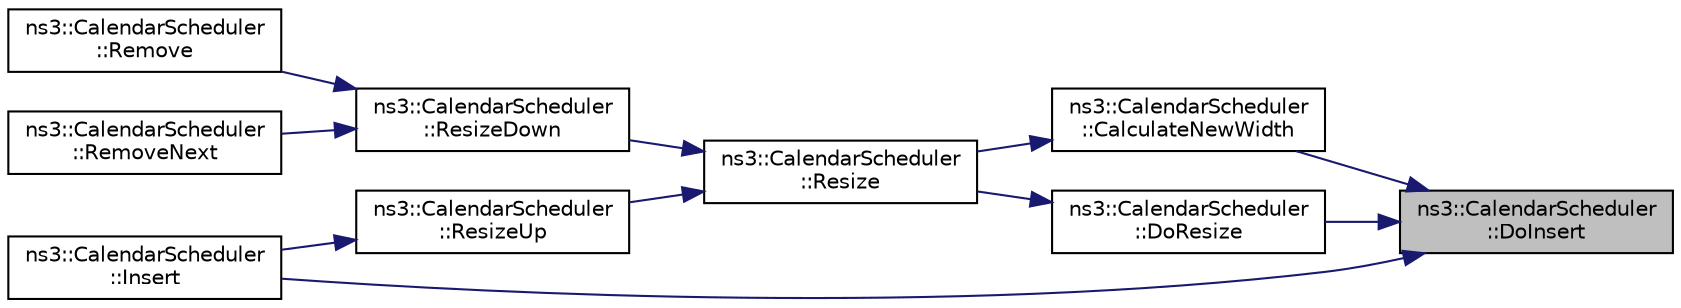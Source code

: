 digraph "ns3::CalendarScheduler::DoInsert"
{
 // LATEX_PDF_SIZE
  edge [fontname="Helvetica",fontsize="10",labelfontname="Helvetica",labelfontsize="10"];
  node [fontname="Helvetica",fontsize="10",shape=record];
  rankdir="RL";
  Node1 [label="ns3::CalendarScheduler\l::DoInsert",height=0.2,width=0.4,color="black", fillcolor="grey75", style="filled", fontcolor="black",tooltip="Insert a new event in to the correct bucket."];
  Node1 -> Node2 [dir="back",color="midnightblue",fontsize="10",style="solid",fontname="Helvetica"];
  Node2 [label="ns3::CalendarScheduler\l::CalculateNewWidth",height=0.2,width=0.4,color="black", fillcolor="white", style="filled",URL="$classns3_1_1_calendar_scheduler.html#a259100bf1a7128f6bfd27edfc2acd089",tooltip="Compute the new bucket size, based on up to the first 25 entries."];
  Node2 -> Node3 [dir="back",color="midnightblue",fontsize="10",style="solid",fontname="Helvetica"];
  Node3 [label="ns3::CalendarScheduler\l::Resize",height=0.2,width=0.4,color="black", fillcolor="white", style="filled",URL="$classns3_1_1_calendar_scheduler.html#ab626f95ab5482e5e6e2a9d5f74363d6c",tooltip="Resize to a new number of buckets, with automatically computed width."];
  Node3 -> Node4 [dir="back",color="midnightblue",fontsize="10",style="solid",fontname="Helvetica"];
  Node4 [label="ns3::CalendarScheduler\l::ResizeDown",height=0.2,width=0.4,color="black", fillcolor="white", style="filled",URL="$classns3_1_1_calendar_scheduler.html#ad177bb1ae48629ed93d2ffc55aa52312",tooltip="Halve the number of buckets if necessary."];
  Node4 -> Node5 [dir="back",color="midnightblue",fontsize="10",style="solid",fontname="Helvetica"];
  Node5 [label="ns3::CalendarScheduler\l::Remove",height=0.2,width=0.4,color="black", fillcolor="white", style="filled",URL="$classns3_1_1_calendar_scheduler.html#aee9db8a165f257bc94b51ffedc9b98d8",tooltip="Remove a specific event from the event list."];
  Node4 -> Node6 [dir="back",color="midnightblue",fontsize="10",style="solid",fontname="Helvetica"];
  Node6 [label="ns3::CalendarScheduler\l::RemoveNext",height=0.2,width=0.4,color="black", fillcolor="white", style="filled",URL="$classns3_1_1_calendar_scheduler.html#ad86df04ee956851c73dfcc38d0fb3ac6",tooltip="Remove the earliest event from the event list."];
  Node3 -> Node7 [dir="back",color="midnightblue",fontsize="10",style="solid",fontname="Helvetica"];
  Node7 [label="ns3::CalendarScheduler\l::ResizeUp",height=0.2,width=0.4,color="black", fillcolor="white", style="filled",URL="$classns3_1_1_calendar_scheduler.html#a6ad5ca9624349ac1a4a3ce565333385f",tooltip="Double the number of buckets if necessary."];
  Node7 -> Node8 [dir="back",color="midnightblue",fontsize="10",style="solid",fontname="Helvetica"];
  Node8 [label="ns3::CalendarScheduler\l::Insert",height=0.2,width=0.4,color="black", fillcolor="white", style="filled",URL="$classns3_1_1_calendar_scheduler.html#aaf70c05e7468c8c232d4a309ce7c52c3",tooltip="Insert a new Event in the schedule."];
  Node1 -> Node9 [dir="back",color="midnightblue",fontsize="10",style="solid",fontname="Helvetica"];
  Node9 [label="ns3::CalendarScheduler\l::DoResize",height=0.2,width=0.4,color="black", fillcolor="white", style="filled",URL="$classns3_1_1_calendar_scheduler.html#a9c7a10fd444508c2dd8034cb49e21b7d",tooltip="Resize the number of buckets and width."];
  Node9 -> Node3 [dir="back",color="midnightblue",fontsize="10",style="solid",fontname="Helvetica"];
  Node1 -> Node8 [dir="back",color="midnightblue",fontsize="10",style="solid",fontname="Helvetica"];
}
